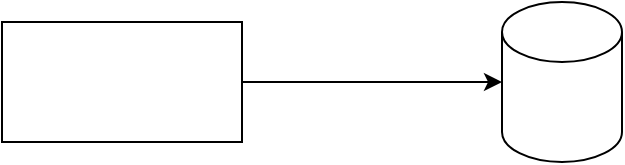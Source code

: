 <mxfile version="22.1.11" type="github">
  <diagram name="第 1 页" id="nUvvsKDNDbCLnTnHDwuJ">
    <mxGraphModel dx="1434" dy="915" grid="1" gridSize="10" guides="1" tooltips="1" connect="1" arrows="1" fold="1" page="1" pageScale="1" pageWidth="827" pageHeight="1169" math="0" shadow="0">
      <root>
        <mxCell id="0" />
        <mxCell id="1" parent="0" />
        <mxCell id="BDPx0U2iDoRtCrQOnbcl-1" value="" style="whiteSpace=wrap;html=1;" vertex="1" parent="1">
          <mxGeometry x="250" y="340" width="120" height="60" as="geometry" />
        </mxCell>
        <mxCell id="BDPx0U2iDoRtCrQOnbcl-2" value="" style="shape=cylinder3;whiteSpace=wrap;html=1;boundedLbl=1;backgroundOutline=1;size=15;" vertex="1" parent="1">
          <mxGeometry x="500" y="330" width="60" height="80" as="geometry" />
        </mxCell>
        <mxCell id="BDPx0U2iDoRtCrQOnbcl-3" value="" style="endArrow=classic;html=1;rounded=0;entryX=0;entryY=0.5;entryDx=0;entryDy=0;entryPerimeter=0;" edge="1" parent="1" target="BDPx0U2iDoRtCrQOnbcl-2">
          <mxGeometry width="50" height="50" relative="1" as="geometry">
            <mxPoint x="370" y="370" as="sourcePoint" />
            <mxPoint x="420" y="320" as="targetPoint" />
          </mxGeometry>
        </mxCell>
      </root>
    </mxGraphModel>
  </diagram>
</mxfile>
